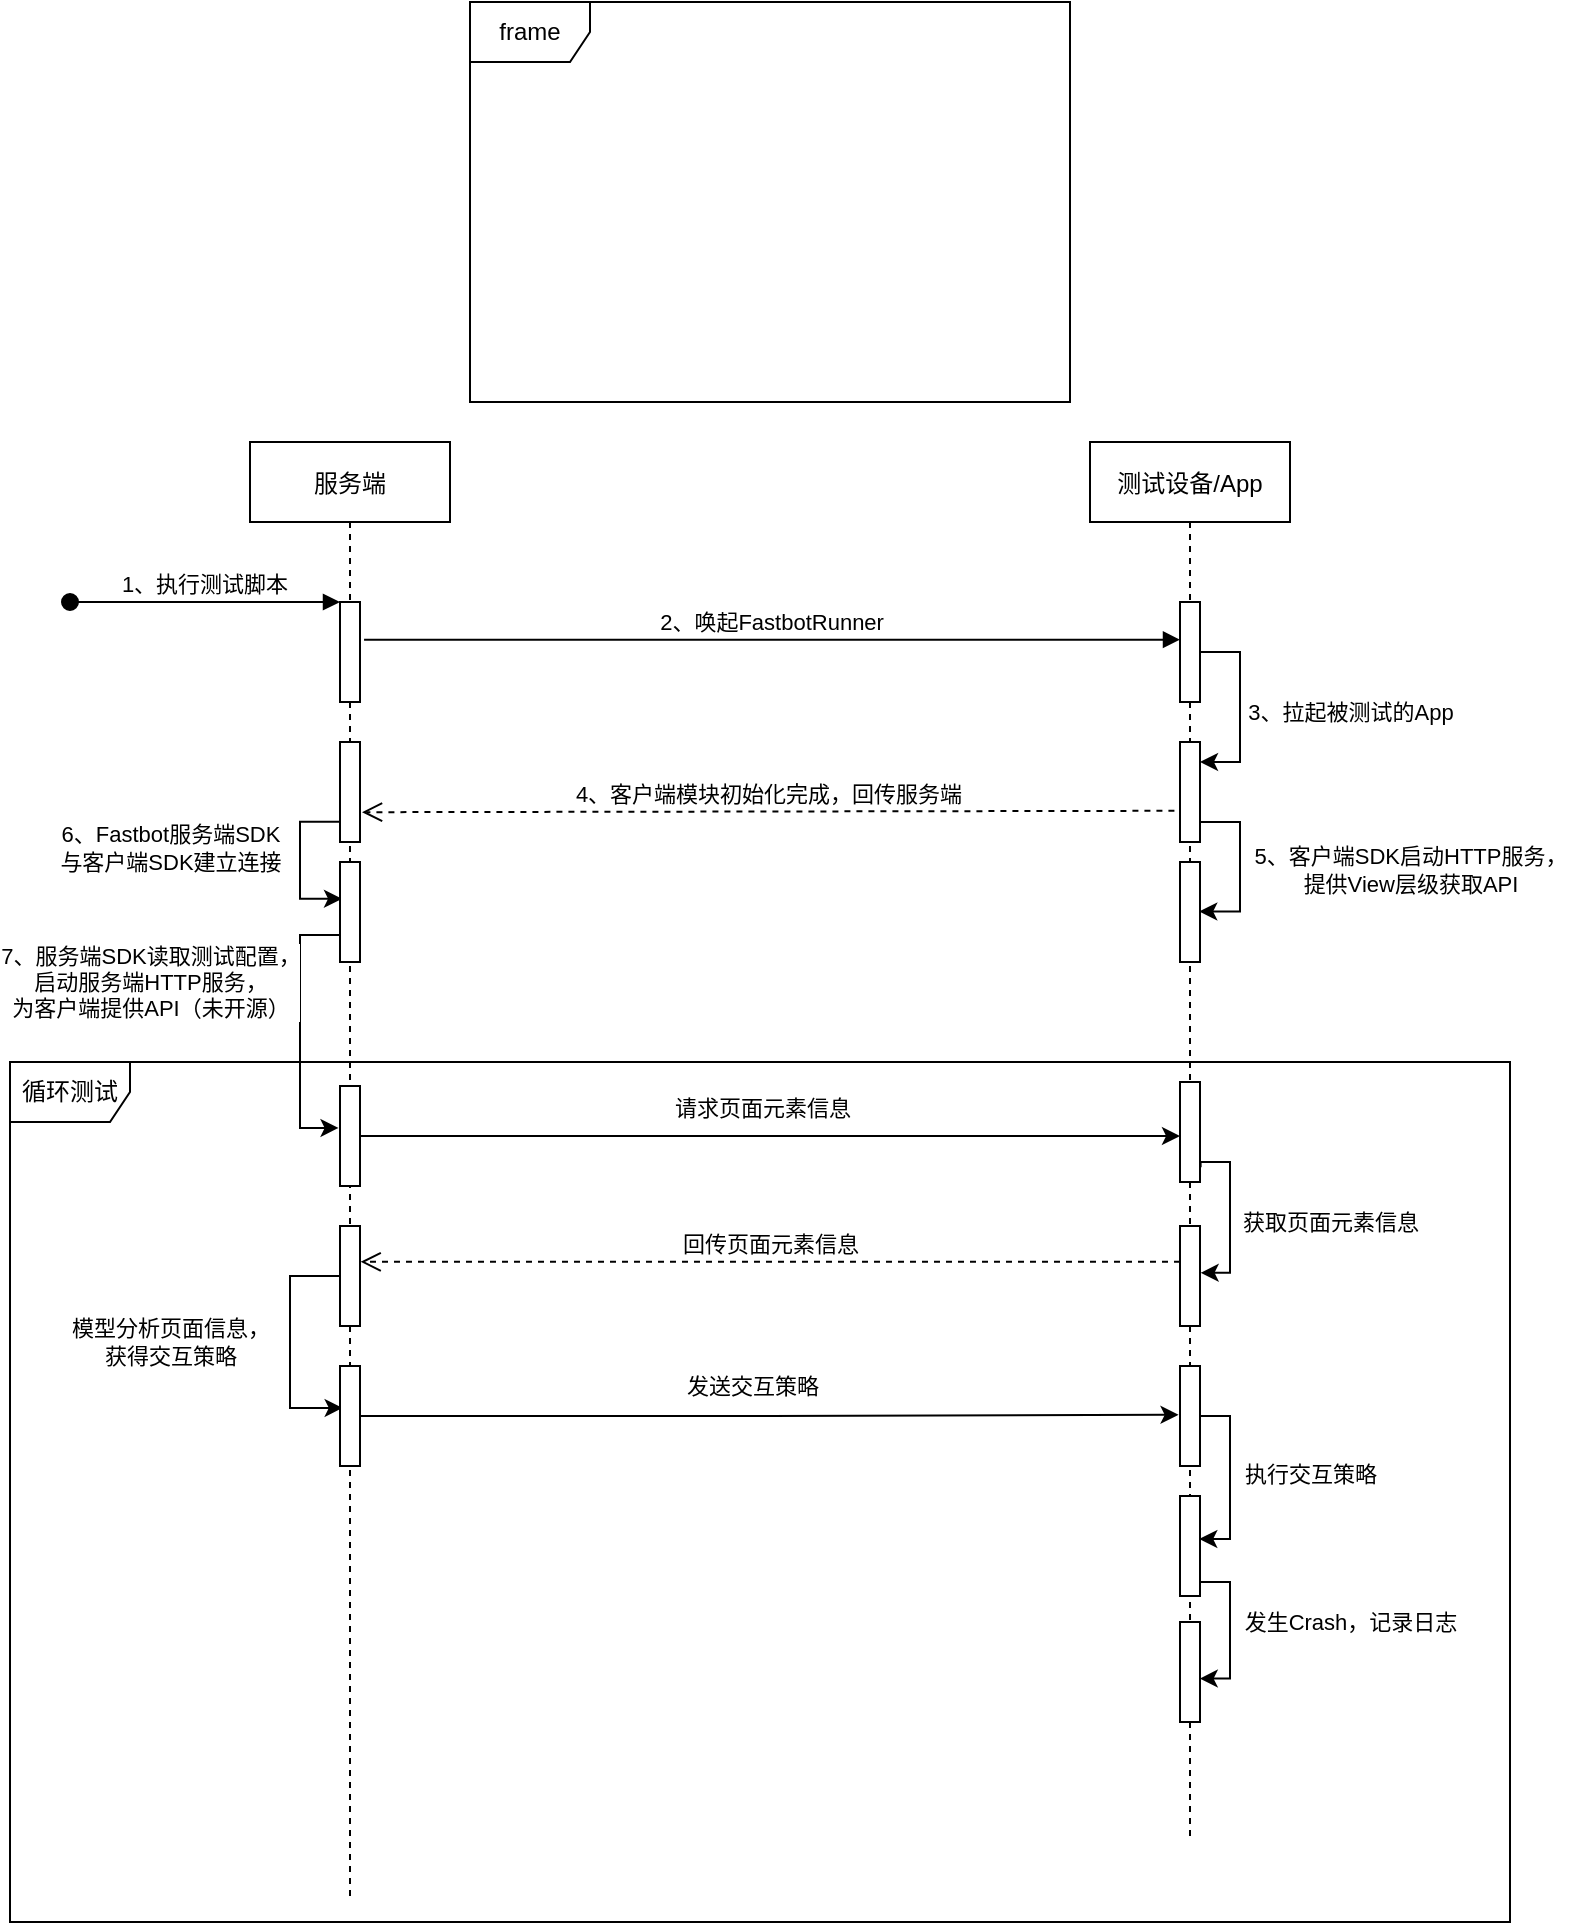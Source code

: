 <mxfile version="18.0.2" type="github">
  <diagram id="kgpKYQtTHZ0yAKxKKP6v" name="Page-1">
    <mxGraphModel dx="811" dy="1581" grid="1" gridSize="10" guides="1" tooltips="1" connect="1" arrows="1" fold="1" page="1" pageScale="1" pageWidth="850" pageHeight="1100" math="0" shadow="0">
      <root>
        <mxCell id="0" />
        <mxCell id="1" parent="0" />
        <mxCell id="LrpCRTIKNoxcV90RqwvY-44" value="循环测试" style="shape=umlFrame;whiteSpace=wrap;html=1;" vertex="1" parent="1">
          <mxGeometry x="50" y="350" width="750" height="430" as="geometry" />
        </mxCell>
        <mxCell id="3nuBFxr9cyL0pnOWT2aG-1" value="服务端" style="shape=umlLifeline;perimeter=lifelinePerimeter;container=1;collapsible=0;recursiveResize=0;rounded=0;shadow=0;strokeWidth=1;" parent="1" vertex="1">
          <mxGeometry x="170" y="40" width="100" height="730" as="geometry" />
        </mxCell>
        <mxCell id="3nuBFxr9cyL0pnOWT2aG-2" value="" style="points=[];perimeter=orthogonalPerimeter;rounded=0;shadow=0;strokeWidth=1;" parent="3nuBFxr9cyL0pnOWT2aG-1" vertex="1">
          <mxGeometry x="45" y="80" width="10" height="50" as="geometry" />
        </mxCell>
        <mxCell id="3nuBFxr9cyL0pnOWT2aG-3" value="1、执行测试脚本" style="verticalAlign=bottom;startArrow=oval;endArrow=block;startSize=8;shadow=0;strokeWidth=1;" parent="3nuBFxr9cyL0pnOWT2aG-1" target="3nuBFxr9cyL0pnOWT2aG-2" edge="1">
          <mxGeometry relative="1" as="geometry">
            <mxPoint x="-90" y="80" as="sourcePoint" />
          </mxGeometry>
        </mxCell>
        <mxCell id="LrpCRTIKNoxcV90RqwvY-12" style="edgeStyle=orthogonalEdgeStyle;rounded=0;orthogonalLoop=1;jettySize=auto;html=1;entryX=0.1;entryY=0.508;entryDx=0;entryDy=0;entryPerimeter=0;exitX=-0.003;exitY=0.798;exitDx=0;exitDy=0;exitPerimeter=0;" edge="1" parent="3nuBFxr9cyL0pnOWT2aG-1" source="LrpCRTIKNoxcV90RqwvY-8">
          <mxGeometry relative="1" as="geometry">
            <mxPoint x="45" y="168.0" as="sourcePoint" />
            <mxPoint x="46.0" y="228.4" as="targetPoint" />
            <Array as="points">
              <mxPoint x="25" y="190" />
              <mxPoint x="25" y="228" />
            </Array>
          </mxGeometry>
        </mxCell>
        <mxCell id="LrpCRTIKNoxcV90RqwvY-13" value="6、Fastbot服务端SDK&lt;br&gt;与客户端SDK建立连接" style="edgeLabel;html=1;align=center;verticalAlign=middle;resizable=0;points=[];" vertex="1" connectable="0" parent="LrpCRTIKNoxcV90RqwvY-12">
          <mxGeometry x="0.083" y="1" relative="1" as="geometry">
            <mxPoint x="-66" y="-10" as="offset" />
          </mxGeometry>
        </mxCell>
        <mxCell id="LrpCRTIKNoxcV90RqwvY-8" value="" style="points=[];perimeter=orthogonalPerimeter;rounded=0;shadow=0;strokeWidth=1;" vertex="1" parent="3nuBFxr9cyL0pnOWT2aG-1">
          <mxGeometry x="45" y="150" width="10" height="50" as="geometry" />
        </mxCell>
        <mxCell id="LrpCRTIKNoxcV90RqwvY-18" style="edgeStyle=orthogonalEdgeStyle;rounded=0;orthogonalLoop=1;jettySize=auto;html=1;entryX=-0.072;entryY=0.419;entryDx=0;entryDy=0;entryPerimeter=0;exitX=0.134;exitY=0.729;exitDx=0;exitDy=0;exitPerimeter=0;" edge="1" parent="3nuBFxr9cyL0pnOWT2aG-1" source="LrpCRTIKNoxcV90RqwvY-11" target="LrpCRTIKNoxcV90RqwvY-14">
          <mxGeometry relative="1" as="geometry">
            <mxPoint x="45" y="292.034" as="sourcePoint" />
            <Array as="points">
              <mxPoint x="25" y="247" />
              <mxPoint x="25" y="343" />
            </Array>
          </mxGeometry>
        </mxCell>
        <mxCell id="LrpCRTIKNoxcV90RqwvY-21" value="7、服务端SDK读取测试配置，&lt;br&gt;启动服务端HTTP服务，&lt;br&gt;为客户端提供API（未开源）" style="edgeLabel;html=1;align=center;verticalAlign=middle;resizable=0;points=[];" vertex="1" connectable="0" parent="LrpCRTIKNoxcV90RqwvY-18">
          <mxGeometry x="-0.07" y="-1" relative="1" as="geometry">
            <mxPoint x="-74" y="-19" as="offset" />
          </mxGeometry>
        </mxCell>
        <mxCell id="LrpCRTIKNoxcV90RqwvY-11" value="" style="points=[];perimeter=orthogonalPerimeter;rounded=0;shadow=0;strokeWidth=1;" vertex="1" parent="3nuBFxr9cyL0pnOWT2aG-1">
          <mxGeometry x="45" y="210" width="10" height="50" as="geometry" />
        </mxCell>
        <mxCell id="LrpCRTIKNoxcV90RqwvY-14" value="" style="points=[];perimeter=orthogonalPerimeter;rounded=0;shadow=0;strokeWidth=1;" vertex="1" parent="3nuBFxr9cyL0pnOWT2aG-1">
          <mxGeometry x="45" y="322" width="10" height="50" as="geometry" />
        </mxCell>
        <mxCell id="LrpCRTIKNoxcV90RqwvY-30" style="edgeStyle=orthogonalEdgeStyle;rounded=0;orthogonalLoop=1;jettySize=auto;html=1;entryX=0.134;entryY=0.419;entryDx=0;entryDy=0;entryPerimeter=0;" edge="1" parent="3nuBFxr9cyL0pnOWT2aG-1" source="LrpCRTIKNoxcV90RqwvY-15" target="LrpCRTIKNoxcV90RqwvY-29">
          <mxGeometry relative="1" as="geometry">
            <Array as="points">
              <mxPoint x="20" y="417" />
              <mxPoint x="20" y="483" />
            </Array>
          </mxGeometry>
        </mxCell>
        <mxCell id="LrpCRTIKNoxcV90RqwvY-31" value="模型分析页面信息，&lt;br&gt;获得交互策略" style="edgeLabel;html=1;align=center;verticalAlign=middle;resizable=0;points=[];" vertex="1" connectable="0" parent="LrpCRTIKNoxcV90RqwvY-30">
          <mxGeometry x="-0.285" y="2" relative="1" as="geometry">
            <mxPoint x="-62" y="16" as="offset" />
          </mxGeometry>
        </mxCell>
        <mxCell id="LrpCRTIKNoxcV90RqwvY-15" value="" style="points=[];perimeter=orthogonalPerimeter;rounded=0;shadow=0;strokeWidth=1;" vertex="1" parent="3nuBFxr9cyL0pnOWT2aG-1">
          <mxGeometry x="45" y="392" width="10" height="50" as="geometry" />
        </mxCell>
        <mxCell id="LrpCRTIKNoxcV90RqwvY-29" value="" style="points=[];perimeter=orthogonalPerimeter;rounded=0;shadow=0;strokeWidth=1;" vertex="1" parent="3nuBFxr9cyL0pnOWT2aG-1">
          <mxGeometry x="45" y="462" width="10" height="50" as="geometry" />
        </mxCell>
        <mxCell id="3nuBFxr9cyL0pnOWT2aG-5" value="测试设备/App" style="shape=umlLifeline;perimeter=lifelinePerimeter;container=1;collapsible=0;recursiveResize=0;rounded=0;shadow=0;strokeWidth=1;" parent="1" vertex="1">
          <mxGeometry x="590" y="40" width="100" height="700" as="geometry" />
        </mxCell>
        <mxCell id="3nuBFxr9cyL0pnOWT2aG-6" value="" style="points=[];perimeter=orthogonalPerimeter;rounded=0;shadow=0;strokeWidth=1;" parent="3nuBFxr9cyL0pnOWT2aG-5" vertex="1">
          <mxGeometry x="45" y="80" width="10" height="50" as="geometry" />
        </mxCell>
        <mxCell id="LrpCRTIKNoxcV90RqwvY-5" style="edgeStyle=orthogonalEdgeStyle;rounded=0;orthogonalLoop=1;jettySize=auto;html=1;entryX=0.962;entryY=0.495;entryDx=0;entryDy=0;entryPerimeter=0;" edge="1" parent="3nuBFxr9cyL0pnOWT2aG-5" source="LrpCRTIKNoxcV90RqwvY-1" target="LrpCRTIKNoxcV90RqwvY-4">
          <mxGeometry relative="1" as="geometry">
            <Array as="points">
              <mxPoint x="75" y="190" />
              <mxPoint x="75" y="235" />
            </Array>
          </mxGeometry>
        </mxCell>
        <mxCell id="LrpCRTIKNoxcV90RqwvY-6" value="5、客户端SDK启动HTTP服务，&lt;br&gt;提供View层级获取API" style="edgeLabel;html=1;align=center;verticalAlign=middle;resizable=0;points=[];" vertex="1" connectable="0" parent="LrpCRTIKNoxcV90RqwvY-5">
          <mxGeometry x="0.238" y="-2" relative="1" as="geometry">
            <mxPoint x="87" y="-9" as="offset" />
          </mxGeometry>
        </mxCell>
        <mxCell id="LrpCRTIKNoxcV90RqwvY-1" value="" style="points=[];perimeter=orthogonalPerimeter;rounded=0;shadow=0;strokeWidth=1;" vertex="1" parent="3nuBFxr9cyL0pnOWT2aG-5">
          <mxGeometry x="45" y="150" width="10" height="50" as="geometry" />
        </mxCell>
        <mxCell id="LrpCRTIKNoxcV90RqwvY-2" style="edgeStyle=orthogonalEdgeStyle;rounded=0;orthogonalLoop=1;jettySize=auto;html=1;" edge="1" parent="3nuBFxr9cyL0pnOWT2aG-5" source="3nuBFxr9cyL0pnOWT2aG-6" target="LrpCRTIKNoxcV90RqwvY-1">
          <mxGeometry relative="1" as="geometry">
            <mxPoint x="130.0" y="170.0" as="targetPoint" />
            <Array as="points">
              <mxPoint x="75" y="105" />
              <mxPoint x="75" y="160" />
            </Array>
          </mxGeometry>
        </mxCell>
        <mxCell id="LrpCRTIKNoxcV90RqwvY-3" value="3、拉起被测试的App" style="edgeLabel;html=1;align=center;verticalAlign=middle;resizable=0;points=[];" vertex="1" connectable="0" parent="LrpCRTIKNoxcV90RqwvY-2">
          <mxGeometry x="0.346" relative="1" as="geometry">
            <mxPoint x="55" y="-14" as="offset" />
          </mxGeometry>
        </mxCell>
        <mxCell id="LrpCRTIKNoxcV90RqwvY-4" value="" style="points=[];perimeter=orthogonalPerimeter;rounded=0;shadow=0;strokeWidth=1;" vertex="1" parent="3nuBFxr9cyL0pnOWT2aG-5">
          <mxGeometry x="45" y="210" width="10" height="50" as="geometry" />
        </mxCell>
        <mxCell id="LrpCRTIKNoxcV90RqwvY-39" value="获取页面元素信息" style="edgeStyle=orthogonalEdgeStyle;rounded=0;orthogonalLoop=1;jettySize=auto;html=1;entryX=1.031;entryY=0.468;entryDx=0;entryDy=0;entryPerimeter=0;exitX=1.031;exitY=0.853;exitDx=0;exitDy=0;exitPerimeter=0;" edge="1" parent="3nuBFxr9cyL0pnOWT2aG-5" source="LrpCRTIKNoxcV90RqwvY-16" target="LrpCRTIKNoxcV90RqwvY-24">
          <mxGeometry x="0.082" y="50" relative="1" as="geometry">
            <Array as="points">
              <mxPoint x="55" y="360" />
              <mxPoint x="70" y="360" />
              <mxPoint x="70" y="415" />
            </Array>
            <mxPoint as="offset" />
          </mxGeometry>
        </mxCell>
        <mxCell id="LrpCRTIKNoxcV90RqwvY-16" value="" style="points=[];perimeter=orthogonalPerimeter;rounded=0;shadow=0;strokeWidth=1;" vertex="1" parent="3nuBFxr9cyL0pnOWT2aG-5">
          <mxGeometry x="45" y="320" width="10" height="50" as="geometry" />
        </mxCell>
        <mxCell id="LrpCRTIKNoxcV90RqwvY-24" value="" style="points=[];perimeter=orthogonalPerimeter;rounded=0;shadow=0;strokeWidth=1;" vertex="1" parent="3nuBFxr9cyL0pnOWT2aG-5">
          <mxGeometry x="45" y="392" width="10" height="50" as="geometry" />
        </mxCell>
        <mxCell id="LrpCRTIKNoxcV90RqwvY-36" style="edgeStyle=orthogonalEdgeStyle;rounded=0;orthogonalLoop=1;jettySize=auto;html=1;entryX=0.962;entryY=0.429;entryDx=0;entryDy=0;entryPerimeter=0;" edge="1" parent="3nuBFxr9cyL0pnOWT2aG-5" source="LrpCRTIKNoxcV90RqwvY-33" target="LrpCRTIKNoxcV90RqwvY-35">
          <mxGeometry relative="1" as="geometry">
            <Array as="points">
              <mxPoint x="70" y="487" />
              <mxPoint x="70" y="549" />
            </Array>
          </mxGeometry>
        </mxCell>
        <mxCell id="LrpCRTIKNoxcV90RqwvY-37" value="执行交互策略" style="edgeLabel;html=1;align=center;verticalAlign=middle;resizable=0;points=[];" vertex="1" connectable="0" parent="LrpCRTIKNoxcV90RqwvY-36">
          <mxGeometry x="-0.317" y="2" relative="1" as="geometry">
            <mxPoint x="38" y="12" as="offset" />
          </mxGeometry>
        </mxCell>
        <mxCell id="LrpCRTIKNoxcV90RqwvY-33" value="" style="points=[];perimeter=orthogonalPerimeter;rounded=0;shadow=0;strokeWidth=1;" vertex="1" parent="3nuBFxr9cyL0pnOWT2aG-5">
          <mxGeometry x="45" y="462" width="10" height="50" as="geometry" />
        </mxCell>
        <mxCell id="LrpCRTIKNoxcV90RqwvY-48" style="edgeStyle=orthogonalEdgeStyle;rounded=0;orthogonalLoop=1;jettySize=auto;html=1;entryX=0.986;entryY=0.566;entryDx=0;entryDy=0;entryPerimeter=0;" edge="1" parent="3nuBFxr9cyL0pnOWT2aG-5" source="LrpCRTIKNoxcV90RqwvY-35" target="LrpCRTIKNoxcV90RqwvY-47">
          <mxGeometry relative="1" as="geometry">
            <Array as="points">
              <mxPoint x="70" y="570" />
              <mxPoint x="70" y="618" />
            </Array>
          </mxGeometry>
        </mxCell>
        <mxCell id="LrpCRTIKNoxcV90RqwvY-49" value="发生Crash，记录日志" style="edgeLabel;html=1;align=center;verticalAlign=middle;resizable=0;points=[];" vertex="1" connectable="0" parent="LrpCRTIKNoxcV90RqwvY-48">
          <mxGeometry x="-0.157" y="1" relative="1" as="geometry">
            <mxPoint x="59" y="2" as="offset" />
          </mxGeometry>
        </mxCell>
        <mxCell id="LrpCRTIKNoxcV90RqwvY-35" value="" style="points=[];perimeter=orthogonalPerimeter;rounded=0;shadow=0;strokeWidth=1;" vertex="1" parent="3nuBFxr9cyL0pnOWT2aG-5">
          <mxGeometry x="45" y="527" width="10" height="50" as="geometry" />
        </mxCell>
        <mxCell id="LrpCRTIKNoxcV90RqwvY-47" value="" style="points=[];perimeter=orthogonalPerimeter;rounded=0;shadow=0;strokeWidth=1;" vertex="1" parent="3nuBFxr9cyL0pnOWT2aG-5">
          <mxGeometry x="45" y="590" width="10" height="50" as="geometry" />
        </mxCell>
        <mxCell id="3nuBFxr9cyL0pnOWT2aG-8" value="2、唤起FastbotRunner" style="verticalAlign=bottom;endArrow=block;shadow=0;strokeWidth=1;exitX=1.203;exitY=0.377;exitDx=0;exitDy=0;exitPerimeter=0;" parent="1" source="3nuBFxr9cyL0pnOWT2aG-2" target="3nuBFxr9cyL0pnOWT2aG-6" edge="1">
          <mxGeometry relative="1" as="geometry">
            <mxPoint x="275" y="160" as="sourcePoint" />
          </mxGeometry>
        </mxCell>
        <mxCell id="LrpCRTIKNoxcV90RqwvY-22" style="edgeStyle=orthogonalEdgeStyle;rounded=0;orthogonalLoop=1;jettySize=auto;html=1;" edge="1" parent="1" source="LrpCRTIKNoxcV90RqwvY-14">
          <mxGeometry relative="1" as="geometry">
            <mxPoint x="635.0" y="387" as="targetPoint" />
          </mxGeometry>
        </mxCell>
        <mxCell id="LrpCRTIKNoxcV90RqwvY-23" value="请求页面元素信息" style="edgeLabel;html=1;align=center;verticalAlign=middle;resizable=0;points=[];" vertex="1" connectable="0" parent="LrpCRTIKNoxcV90RqwvY-22">
          <mxGeometry x="0.159" y="-3" relative="1" as="geometry">
            <mxPoint x="-37" y="-18" as="offset" />
          </mxGeometry>
        </mxCell>
        <mxCell id="LrpCRTIKNoxcV90RqwvY-32" style="edgeStyle=orthogonalEdgeStyle;rounded=0;orthogonalLoop=1;jettySize=auto;html=1;entryX=-0.072;entryY=0.488;entryDx=0;entryDy=0;entryPerimeter=0;" edge="1" parent="1" source="LrpCRTIKNoxcV90RqwvY-29" target="LrpCRTIKNoxcV90RqwvY-33">
          <mxGeometry relative="1" as="geometry">
            <mxPoint x="640" y="527" as="targetPoint" />
          </mxGeometry>
        </mxCell>
        <mxCell id="LrpCRTIKNoxcV90RqwvY-34" value="发送交互策略" style="edgeLabel;html=1;align=center;verticalAlign=middle;resizable=0;points=[];" vertex="1" connectable="0" parent="LrpCRTIKNoxcV90RqwvY-32">
          <mxGeometry x="-0.09" y="1" relative="1" as="geometry">
            <mxPoint x="9" y="-14" as="offset" />
          </mxGeometry>
        </mxCell>
        <mxCell id="LrpCRTIKNoxcV90RqwvY-38" value="frame" style="shape=umlFrame;whiteSpace=wrap;html=1;" vertex="1" parent="1">
          <mxGeometry x="280" y="-180" width="300" height="200" as="geometry" />
        </mxCell>
        <mxCell id="LrpCRTIKNoxcV90RqwvY-40" value="4、客户端模块初始化完成，回传服务端" style="html=1;verticalAlign=bottom;endArrow=open;dashed=1;endSize=8;rounded=0;exitX=-0.279;exitY=0.688;exitDx=0;exitDy=0;exitPerimeter=0;entryX=1.1;entryY=0.702;entryDx=0;entryDy=0;entryPerimeter=0;" edge="1" parent="1" source="LrpCRTIKNoxcV90RqwvY-1" target="LrpCRTIKNoxcV90RqwvY-8">
          <mxGeometry relative="1" as="geometry">
            <mxPoint x="580" y="230" as="sourcePoint" />
            <mxPoint x="500" y="230" as="targetPoint" />
          </mxGeometry>
        </mxCell>
        <mxCell id="LrpCRTIKNoxcV90RqwvY-41" value="回传页面元素信息" style="html=1;verticalAlign=bottom;endArrow=open;dashed=1;endSize=8;rounded=0;entryX=1.031;entryY=0.358;entryDx=0;entryDy=0;entryPerimeter=0;" edge="1" parent="1" source="LrpCRTIKNoxcV90RqwvY-24" target="LrpCRTIKNoxcV90RqwvY-15">
          <mxGeometry relative="1" as="geometry">
            <mxPoint x="630" y="450" as="sourcePoint" />
            <mxPoint x="385" y="450" as="targetPoint" />
          </mxGeometry>
        </mxCell>
      </root>
    </mxGraphModel>
  </diagram>
</mxfile>
